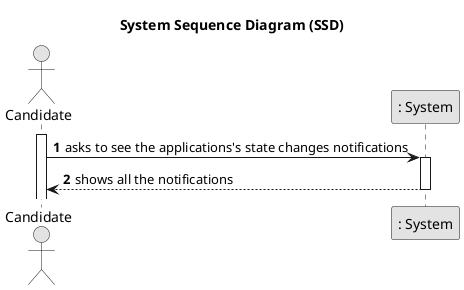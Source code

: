 @startuml
'https://plantuml.com/sequence-diagram

skinparam monochrome true
skinparam packageStyle rectangle
skinparam shadowing false

title System Sequence Diagram (SSD)

autonumber

actor "Candidate" as C
participant ": System" as S

activate C

    C -> S: asks to see the applications's state changes notifications
    activate S

        S --> C : shows all the notifications
        deactivate S

@enduml